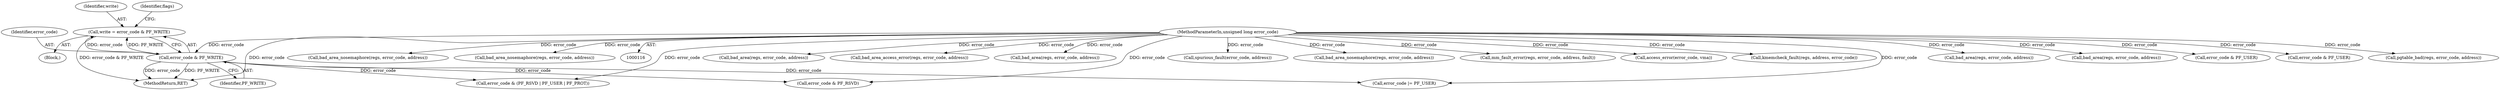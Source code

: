 digraph "0_linux_a8b0ca17b80e92faab46ee7179ba9e99ccb61233_52@API" {
"1000126" [label="(Call,write = error_code & PF_WRITE)"];
"1000128" [label="(Call,error_code & PF_WRITE)"];
"1000118" [label="(MethodParameterIn,unsigned long error_code)"];
"1000234" [label="(Call,error_code & PF_RSVD)"];
"1000452" [label="(MethodReturn,RET)"];
"1000305" [label="(Call,bad_area(regs, error_code, address))"];
"1000176" [label="(Call,error_code & (PF_RSVD | PF_USER | PF_PROT))"];
"1000126" [label="(Call,write = error_code & PF_WRITE)"];
"1000375" [label="(Call,bad_area_access_error(regs, error_code, address))"];
"1000129" [label="(Identifier,error_code)"];
"1000327" [label="(Call,bad_area(regs, error_code, address))"];
"1000197" [label="(Call,spurious_fault(error_code, address))"];
"1000127" [label="(Identifier,write)"];
"1000254" [label="(Call,bad_area_nosemaphore(regs, error_code, address))"];
"1000118" [label="(MethodParameterIn,unsigned long error_code)"];
"1000119" [label="(Block,)"];
"1000396" [label="(Call,mm_fault_error(regs, error_code, address, fault))"];
"1000371" [label="(Call,access_error(error_code, vma))"];
"1000191" [label="(Call,kmemcheck_fault(regs, address, error_code))"];
"1000363" [label="(Call,bad_area(regs, error_code, address))"];
"1000128" [label="(Call,error_code & PF_WRITE)"];
"1000133" [label="(Identifier,flags)"];
"1000220" [label="(Call,error_code |= PF_USER)"];
"1000352" [label="(Call,bad_area(regs, error_code, address))"];
"1000333" [label="(Call,error_code & PF_USER)"];
"1000271" [label="(Call,error_code & PF_USER)"];
"1000237" [label="(Call,pgtable_bad(regs, error_code, address))"];
"1000205" [label="(Call,bad_area_nosemaphore(regs, error_code, address))"];
"1000281" [label="(Call,bad_area_nosemaphore(regs, error_code, address))"];
"1000130" [label="(Identifier,PF_WRITE)"];
"1000126" -> "1000119"  [label="AST: "];
"1000126" -> "1000128"  [label="CFG: "];
"1000127" -> "1000126"  [label="AST: "];
"1000128" -> "1000126"  [label="AST: "];
"1000133" -> "1000126"  [label="CFG: "];
"1000126" -> "1000452"  [label="DDG: error_code & PF_WRITE"];
"1000128" -> "1000126"  [label="DDG: error_code"];
"1000128" -> "1000126"  [label="DDG: PF_WRITE"];
"1000128" -> "1000130"  [label="CFG: "];
"1000129" -> "1000128"  [label="AST: "];
"1000130" -> "1000128"  [label="AST: "];
"1000128" -> "1000452"  [label="DDG: PF_WRITE"];
"1000128" -> "1000452"  [label="DDG: error_code"];
"1000118" -> "1000128"  [label="DDG: error_code"];
"1000128" -> "1000176"  [label="DDG: error_code"];
"1000128" -> "1000220"  [label="DDG: error_code"];
"1000128" -> "1000234"  [label="DDG: error_code"];
"1000118" -> "1000116"  [label="AST: "];
"1000118" -> "1000452"  [label="DDG: error_code"];
"1000118" -> "1000176"  [label="DDG: error_code"];
"1000118" -> "1000191"  [label="DDG: error_code"];
"1000118" -> "1000197"  [label="DDG: error_code"];
"1000118" -> "1000205"  [label="DDG: error_code"];
"1000118" -> "1000220"  [label="DDG: error_code"];
"1000118" -> "1000234"  [label="DDG: error_code"];
"1000118" -> "1000237"  [label="DDG: error_code"];
"1000118" -> "1000254"  [label="DDG: error_code"];
"1000118" -> "1000271"  [label="DDG: error_code"];
"1000118" -> "1000281"  [label="DDG: error_code"];
"1000118" -> "1000305"  [label="DDG: error_code"];
"1000118" -> "1000327"  [label="DDG: error_code"];
"1000118" -> "1000333"  [label="DDG: error_code"];
"1000118" -> "1000352"  [label="DDG: error_code"];
"1000118" -> "1000363"  [label="DDG: error_code"];
"1000118" -> "1000371"  [label="DDG: error_code"];
"1000118" -> "1000375"  [label="DDG: error_code"];
"1000118" -> "1000396"  [label="DDG: error_code"];
}
